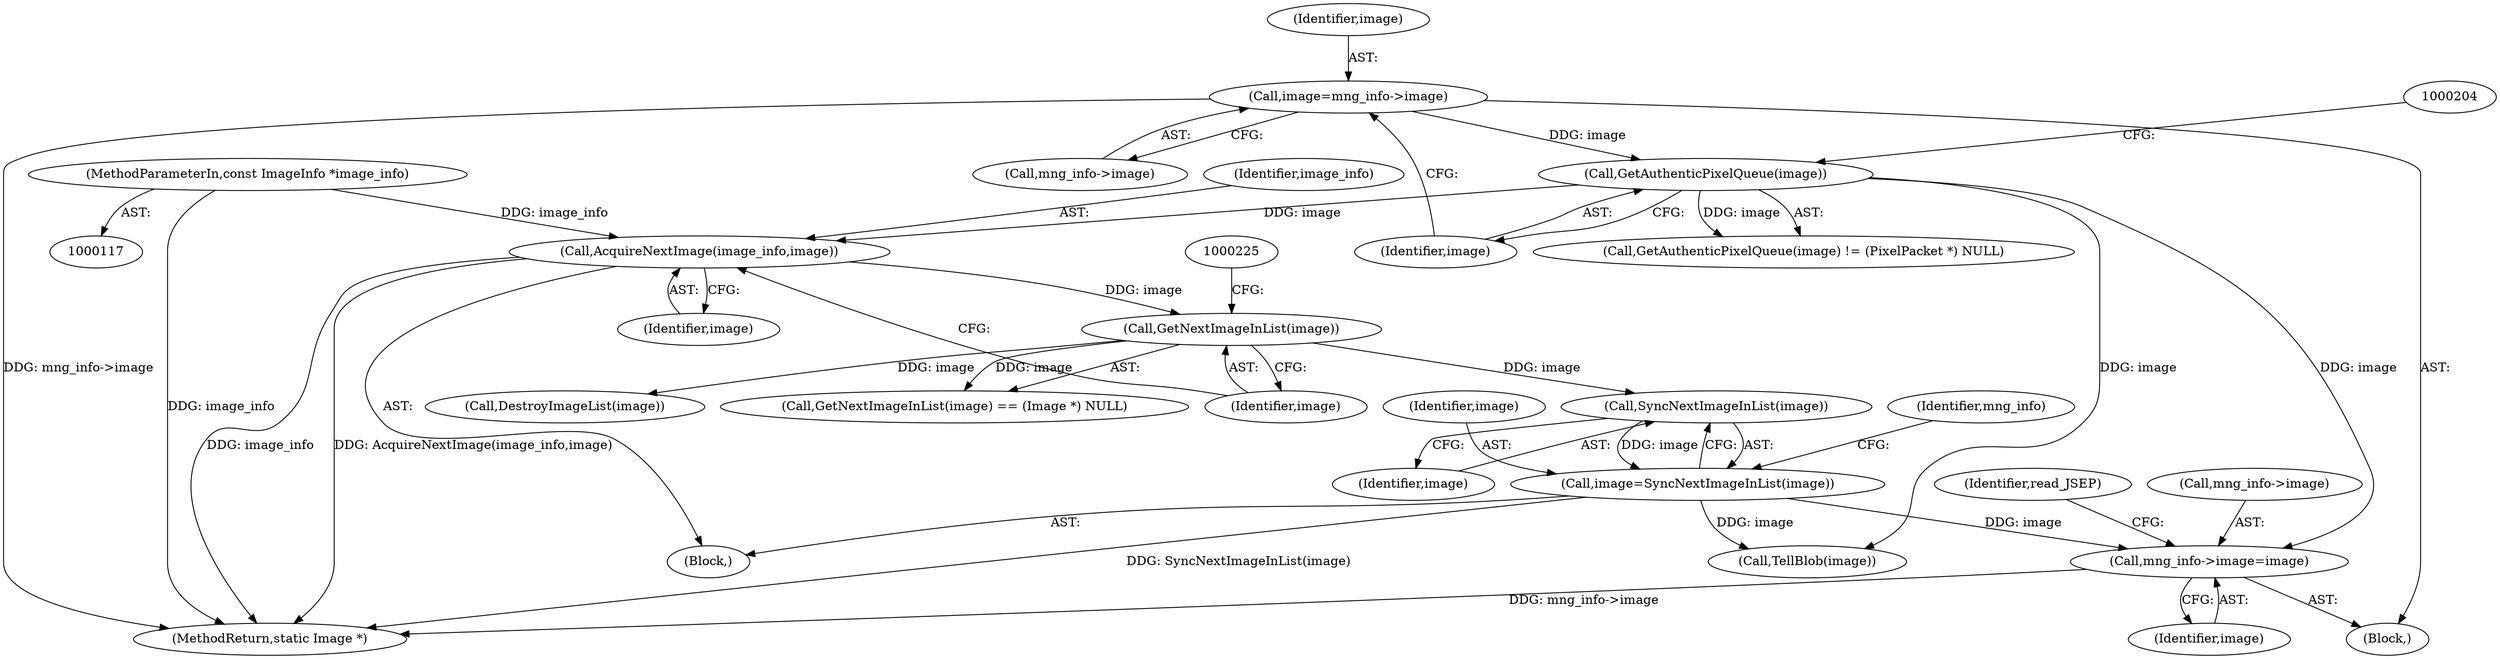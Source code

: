 digraph "0_ImageMagick6_1007b98f8795ad4bea6bc5f68a32d83e982fdae4@pointer" {
"1000234" [label="(Call,mng_info->image=image)"];
"1000230" [label="(Call,image=SyncNextImageInList(image))"];
"1000232" [label="(Call,SyncNextImageInList(image))"];
"1000222" [label="(Call,GetNextImageInList(image))"];
"1000217" [label="(Call,AcquireNextImage(image_info,image))"];
"1000119" [label="(MethodParameterIn,const ImageInfo *image_info)"];
"1000201" [label="(Call,GetAuthenticPixelQueue(image))"];
"1000194" [label="(Call,image=mng_info->image)"];
"1000234" [label="(Call,mng_info->image=image)"];
"1000222" [label="(Call,GetNextImageInList(image))"];
"1000240" [label="(Identifier,read_JSEP)"];
"1000121" [label="(Block,)"];
"1000255" [label="(Call,TellBlob(image))"];
"1000219" [label="(Identifier,image)"];
"1000200" [label="(Call,GetAuthenticPixelQueue(image) != (PixelPacket *) NULL)"];
"1000218" [label="(Identifier,image_info)"];
"1000194" [label="(Call,image=mng_info->image)"];
"1000235" [label="(Call,mng_info->image)"];
"1000221" [label="(Call,GetNextImageInList(image) == (Image *) NULL)"];
"1002330" [label="(MethodReturn,static Image *)"];
"1000223" [label="(Identifier,image)"];
"1000231" [label="(Identifier,image)"];
"1000228" [label="(Call,DestroyImageList(image))"];
"1000206" [label="(Block,)"];
"1000196" [label="(Call,mng_info->image)"];
"1000119" [label="(MethodParameterIn,const ImageInfo *image_info)"];
"1000202" [label="(Identifier,image)"];
"1000217" [label="(Call,AcquireNextImage(image_info,image))"];
"1000236" [label="(Identifier,mng_info)"];
"1000195" [label="(Identifier,image)"];
"1000230" [label="(Call,image=SyncNextImageInList(image))"];
"1000232" [label="(Call,SyncNextImageInList(image))"];
"1000201" [label="(Call,GetAuthenticPixelQueue(image))"];
"1000233" [label="(Identifier,image)"];
"1000238" [label="(Identifier,image)"];
"1000234" -> "1000121"  [label="AST: "];
"1000234" -> "1000238"  [label="CFG: "];
"1000235" -> "1000234"  [label="AST: "];
"1000238" -> "1000234"  [label="AST: "];
"1000240" -> "1000234"  [label="CFG: "];
"1000234" -> "1002330"  [label="DDG: mng_info->image"];
"1000230" -> "1000234"  [label="DDG: image"];
"1000201" -> "1000234"  [label="DDG: image"];
"1000230" -> "1000206"  [label="AST: "];
"1000230" -> "1000232"  [label="CFG: "];
"1000231" -> "1000230"  [label="AST: "];
"1000232" -> "1000230"  [label="AST: "];
"1000236" -> "1000230"  [label="CFG: "];
"1000230" -> "1002330"  [label="DDG: SyncNextImageInList(image)"];
"1000232" -> "1000230"  [label="DDG: image"];
"1000230" -> "1000255"  [label="DDG: image"];
"1000232" -> "1000233"  [label="CFG: "];
"1000233" -> "1000232"  [label="AST: "];
"1000222" -> "1000232"  [label="DDG: image"];
"1000222" -> "1000221"  [label="AST: "];
"1000222" -> "1000223"  [label="CFG: "];
"1000223" -> "1000222"  [label="AST: "];
"1000225" -> "1000222"  [label="CFG: "];
"1000222" -> "1000221"  [label="DDG: image"];
"1000217" -> "1000222"  [label="DDG: image"];
"1000222" -> "1000228"  [label="DDG: image"];
"1000217" -> "1000206"  [label="AST: "];
"1000217" -> "1000219"  [label="CFG: "];
"1000218" -> "1000217"  [label="AST: "];
"1000219" -> "1000217"  [label="AST: "];
"1000223" -> "1000217"  [label="CFG: "];
"1000217" -> "1002330"  [label="DDG: AcquireNextImage(image_info,image)"];
"1000217" -> "1002330"  [label="DDG: image_info"];
"1000119" -> "1000217"  [label="DDG: image_info"];
"1000201" -> "1000217"  [label="DDG: image"];
"1000119" -> "1000117"  [label="AST: "];
"1000119" -> "1002330"  [label="DDG: image_info"];
"1000201" -> "1000200"  [label="AST: "];
"1000201" -> "1000202"  [label="CFG: "];
"1000202" -> "1000201"  [label="AST: "];
"1000204" -> "1000201"  [label="CFG: "];
"1000201" -> "1000200"  [label="DDG: image"];
"1000194" -> "1000201"  [label="DDG: image"];
"1000201" -> "1000255"  [label="DDG: image"];
"1000194" -> "1000121"  [label="AST: "];
"1000194" -> "1000196"  [label="CFG: "];
"1000195" -> "1000194"  [label="AST: "];
"1000196" -> "1000194"  [label="AST: "];
"1000202" -> "1000194"  [label="CFG: "];
"1000194" -> "1002330"  [label="DDG: mng_info->image"];
}
